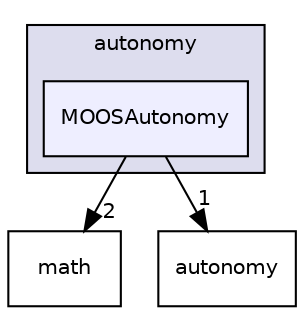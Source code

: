 digraph "/root/scrimmage/scrimmage/include/scrimmage/plugins/autonomy/MOOSAutonomy" {
  compound=true
  node [ fontsize="10", fontname="Helvetica"];
  edge [ labelfontsize="10", labelfontname="Helvetica"];
  subgraph clusterdir_5aacfe0deb1b51de3b8a4437197fbda8 {
    graph [ bgcolor="#ddddee", pencolor="black", label="autonomy" fontname="Helvetica", fontsize="10", URL="dir_5aacfe0deb1b51de3b8a4437197fbda8.html"]
  dir_817f135874a32d9a48f60d2987d28882 [shape=box, label="MOOSAutonomy", style="filled", fillcolor="#eeeeff", pencolor="black", URL="dir_817f135874a32d9a48f60d2987d28882.html"];
  }
  dir_4281587931951fcc16b7a6ccc116b5d1 [shape=box label="math" URL="dir_4281587931951fcc16b7a6ccc116b5d1.html"];
  dir_b3bb4020ef55165afbb203d4dc0e2378 [shape=box label="autonomy" URL="dir_b3bb4020ef55165afbb203d4dc0e2378.html"];
  dir_817f135874a32d9a48f60d2987d28882->dir_4281587931951fcc16b7a6ccc116b5d1 [headlabel="2", labeldistance=1.5 headhref="dir_000037_000010.html"];
  dir_817f135874a32d9a48f60d2987d28882->dir_b3bb4020ef55165afbb203d4dc0e2378 [headlabel="1", labeldistance=1.5 headhref="dir_000037_000006.html"];
}
